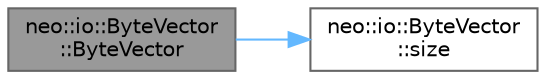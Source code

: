 digraph "neo::io::ByteVector::ByteVector"
{
 // LATEX_PDF_SIZE
  bgcolor="transparent";
  edge [fontname=Helvetica,fontsize=10,labelfontname=Helvetica,labelfontsize=10];
  node [fontname=Helvetica,fontsize=10,shape=box,height=0.2,width=0.4];
  rankdir="LR";
  Node1 [id="Node000001",label="neo::io::ByteVector\l::ByteVector",height=0.2,width=0.4,color="gray40", fillcolor="grey60", style="filled", fontcolor="black",tooltip="Constructs a ByteVector from a pointer and size."];
  Node1 -> Node2 [id="edge2_Node000001_Node000002",color="steelblue1",style="solid",tooltip=" "];
  Node2 [id="Node000002",label="neo::io::ByteVector\l::size",height=0.2,width=0.4,color="grey40", fillcolor="white", style="filled",URL="$classneo_1_1io_1_1_byte_vector.html#aa810a2a94af643c2ec1e2400da53d3d7",tooltip="Gets the size of the ByteVector (STL compatibility)."];
}
